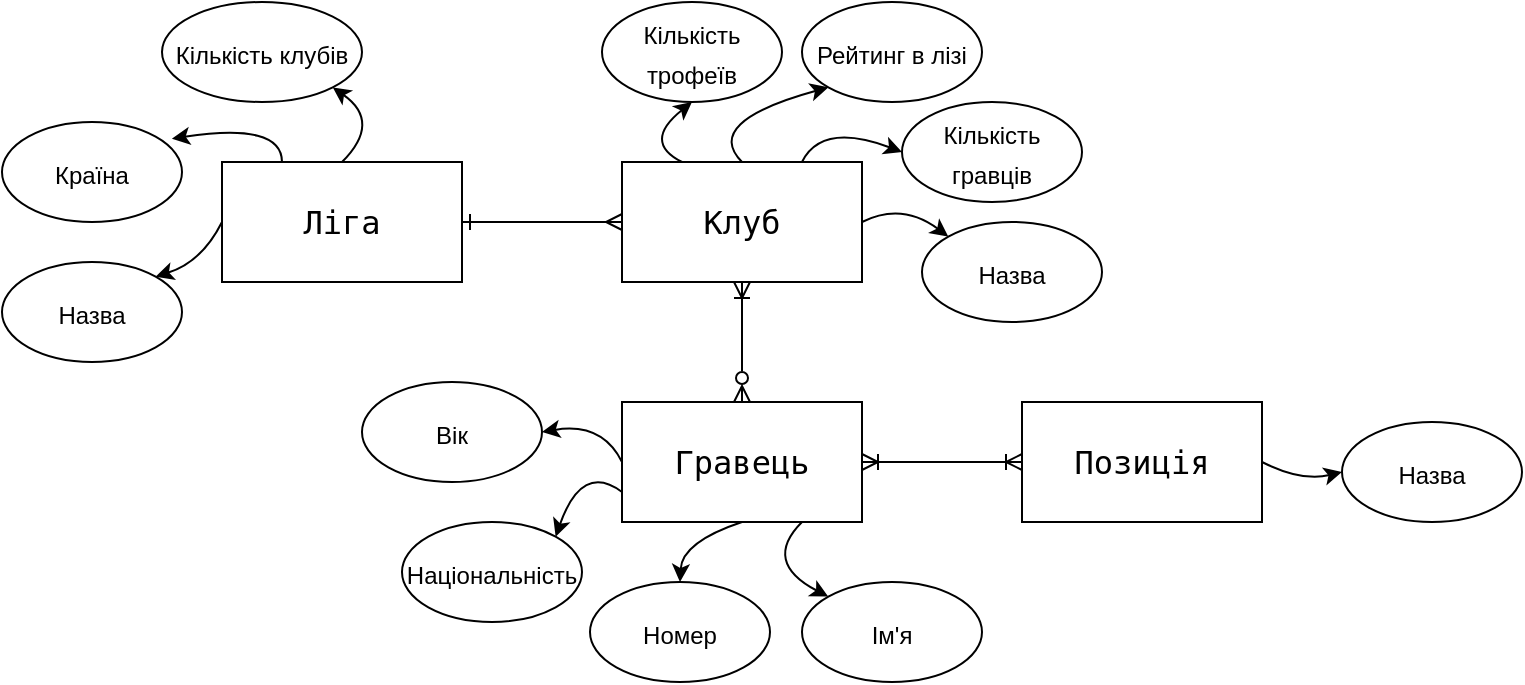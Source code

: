 <mxfile version="20.4.0" type="device"><diagram id="zrd00QhiV5g2cKaFiheF" name="Страница 2"><mxGraphModel dx="834" dy="517" grid="1" gridSize="10" guides="1" tooltips="1" connect="1" arrows="1" fold="1" page="1" pageScale="1" pageWidth="827" pageHeight="1169" math="0" shadow="0"><root><mxCell id="0"/><mxCell id="1" parent="0"/><mxCell id="7dAUFChKys6a4MoUaGTX-20" style="edgeStyle=orthogonalEdgeStyle;rounded=0;orthogonalLoop=1;jettySize=auto;html=1;exitX=1;exitY=0.5;exitDx=0;exitDy=0;entryX=0;entryY=0.5;entryDx=0;entryDy=0;fontSize=12;strokeColor=default;endArrow=ERmany;endFill=0;startArrow=ERone;startFill=0;" parent="1" source="7dAUFChKys6a4MoUaGTX-1" target="7dAUFChKys6a4MoUaGTX-2" edge="1"><mxGeometry relative="1" as="geometry"/></mxCell><mxCell id="7dAUFChKys6a4MoUaGTX-1" value="&lt;pre style=&quot;&quot;&gt;&lt;font style=&quot;font-size: 16px;&quot;&gt;Ліга&lt;/font&gt;&lt;/pre&gt;" style="rounded=0;whiteSpace=wrap;html=1;" parent="1" vertex="1"><mxGeometry x="140" y="130" width="120" height="60" as="geometry"/></mxCell><mxCell id="7dAUFChKys6a4MoUaGTX-21" style="edgeStyle=orthogonalEdgeStyle;rounded=0;orthogonalLoop=1;jettySize=auto;html=1;exitX=0.5;exitY=1;exitDx=0;exitDy=0;entryX=0.5;entryY=0;entryDx=0;entryDy=0;fontSize=12;startArrow=ERoneToMany;startFill=0;endArrow=ERzeroToMany;endFill=0;" parent="1" source="7dAUFChKys6a4MoUaGTX-2" target="7dAUFChKys6a4MoUaGTX-3" edge="1"><mxGeometry relative="1" as="geometry"/></mxCell><mxCell id="7dAUFChKys6a4MoUaGTX-2" value="&lt;pre style=&quot;&quot;&gt;&lt;font style=&quot;font-size: 16px;&quot;&gt;Клуб&lt;/font&gt;&lt;/pre&gt;" style="rounded=0;whiteSpace=wrap;html=1;" parent="1" vertex="1"><mxGeometry x="340" y="130" width="120" height="60" as="geometry"/></mxCell><mxCell id="7dAUFChKys6a4MoUaGTX-22" style="edgeStyle=orthogonalEdgeStyle;rounded=0;orthogonalLoop=1;jettySize=auto;html=1;exitX=1;exitY=0.5;exitDx=0;exitDy=0;entryX=0;entryY=0.5;entryDx=0;entryDy=0;fontSize=12;startArrow=ERoneToMany;startFill=0;endArrow=ERoneToMany;endFill=0;" parent="1" source="7dAUFChKys6a4MoUaGTX-3" target="7dAUFChKys6a4MoUaGTX-4" edge="1"><mxGeometry relative="1" as="geometry"/></mxCell><mxCell id="7dAUFChKys6a4MoUaGTX-3" value="&lt;pre style=&quot;&quot;&gt;&lt;font style=&quot;font-size: 16px;&quot;&gt;Гравець&lt;/font&gt;&lt;/pre&gt;" style="rounded=0;whiteSpace=wrap;html=1;" parent="1" vertex="1"><mxGeometry x="340" y="250" width="120" height="60" as="geometry"/></mxCell><mxCell id="7dAUFChKys6a4MoUaGTX-4" value="&lt;pre style=&quot;&quot;&gt;&lt;font style=&quot;font-size: 16px;&quot;&gt;Позиція&lt;/font&gt;&lt;/pre&gt;" style="rounded=0;whiteSpace=wrap;html=1;" parent="1" vertex="1"><mxGeometry x="540" y="250" width="120" height="60" as="geometry"/></mxCell><mxCell id="7dAUFChKys6a4MoUaGTX-6" value="&lt;font style=&quot;font-size: 12px;&quot;&gt;Рейтинг в лізі&lt;/font&gt;" style="ellipse;whiteSpace=wrap;html=1;fontSize=16;" parent="1" vertex="1"><mxGeometry x="430" y="50" width="90" height="50" as="geometry"/></mxCell><mxCell id="7dAUFChKys6a4MoUaGTX-8" value="&lt;font style=&quot;font-size: 12px;&quot;&gt;Кількість клубів&lt;/font&gt;" style="ellipse;whiteSpace=wrap;html=1;fontSize=16;" parent="1" vertex="1"><mxGeometry x="110" y="50" width="100" height="50" as="geometry"/></mxCell><mxCell id="7dAUFChKys6a4MoUaGTX-9" value="&lt;font style=&quot;font-size: 12px;&quot;&gt;Вік&lt;/font&gt;" style="ellipse;whiteSpace=wrap;html=1;fontSize=16;" parent="1" vertex="1"><mxGeometry x="210" y="240" width="90" height="50" as="geometry"/></mxCell><mxCell id="7dAUFChKys6a4MoUaGTX-10" value="&lt;span style=&quot;font-size: 12px;&quot;&gt;Національність&lt;/span&gt;" style="ellipse;whiteSpace=wrap;html=1;fontSize=16;" parent="1" vertex="1"><mxGeometry x="230" y="310" width="90" height="50" as="geometry"/></mxCell><mxCell id="7dAUFChKys6a4MoUaGTX-11" value="&lt;font style=&quot;font-size: 12px;&quot;&gt;Країна&lt;/font&gt;" style="ellipse;whiteSpace=wrap;html=1;fontSize=16;" parent="1" vertex="1"><mxGeometry x="30" y="110" width="90" height="50" as="geometry"/></mxCell><mxCell id="7dAUFChKys6a4MoUaGTX-14" value="&lt;span style=&quot;font-size: 12px;&quot;&gt;Номер&lt;/span&gt;" style="ellipse;whiteSpace=wrap;html=1;fontSize=16;" parent="1" vertex="1"><mxGeometry x="324" y="340" width="90" height="50" as="geometry"/></mxCell><mxCell id="7dAUFChKys6a4MoUaGTX-18" value="&lt;font style=&quot;font-size: 12px;&quot;&gt;Кількість трофеїв&lt;/font&gt;" style="ellipse;whiteSpace=wrap;html=1;fontSize=16;" parent="1" vertex="1"><mxGeometry x="330" y="50" width="90" height="50" as="geometry"/></mxCell><mxCell id="7dAUFChKys6a4MoUaGTX-23" value="&lt;font style=&quot;font-size: 12px;&quot;&gt;Кількість гравців&lt;/font&gt;" style="ellipse;whiteSpace=wrap;html=1;fontSize=16;" parent="1" vertex="1"><mxGeometry x="480" y="100" width="90" height="50" as="geometry"/></mxCell><mxCell id="7dAUFChKys6a4MoUaGTX-26" value="" style="curved=1;endArrow=classic;html=1;rounded=0;fontSize=12;entryX=1;entryY=0.5;entryDx=0;entryDy=0;exitX=0;exitY=0.5;exitDx=0;exitDy=0;" parent="1" source="7dAUFChKys6a4MoUaGTX-3" target="7dAUFChKys6a4MoUaGTX-9" edge="1"><mxGeometry width="50" height="50" relative="1" as="geometry"><mxPoint x="390" y="320" as="sourcePoint"/><mxPoint x="440" y="270" as="targetPoint"/><Array as="points"><mxPoint x="330" y="260"/></Array></mxGeometry></mxCell><mxCell id="7dAUFChKys6a4MoUaGTX-31" value="" style="curved=1;endArrow=classic;html=1;rounded=0;fontSize=12;exitX=0;exitY=0.75;exitDx=0;exitDy=0;entryX=1;entryY=0;entryDx=0;entryDy=0;" parent="1" source="7dAUFChKys6a4MoUaGTX-3" target="7dAUFChKys6a4MoUaGTX-10" edge="1"><mxGeometry width="50" height="50" relative="1" as="geometry"><mxPoint x="500" y="435" as="sourcePoint"/><mxPoint x="190" y="420" as="targetPoint"/><Array as="points"><mxPoint x="320" y="280"/></Array></mxGeometry></mxCell><mxCell id="7dAUFChKys6a4MoUaGTX-32" value="" style="curved=1;endArrow=classic;html=1;rounded=0;fontSize=12;exitX=0.5;exitY=1;exitDx=0;exitDy=0;entryX=0.5;entryY=0;entryDx=0;entryDy=0;" parent="1" source="7dAUFChKys6a4MoUaGTX-3" target="7dAUFChKys6a4MoUaGTX-14" edge="1"><mxGeometry width="50" height="50" relative="1" as="geometry"><mxPoint x="350" y="305" as="sourcePoint"/><mxPoint x="306.82" y="307.322" as="targetPoint"/><Array as="points"><mxPoint x="370" y="320"/></Array></mxGeometry></mxCell><mxCell id="7dAUFChKys6a4MoUaGTX-34" value="" style="curved=1;endArrow=classic;html=1;rounded=0;fontSize=12;entryX=1;entryY=1;entryDx=0;entryDy=0;exitX=0.5;exitY=0;exitDx=0;exitDy=0;" parent="1" source="7dAUFChKys6a4MoUaGTX-1" target="7dAUFChKys6a4MoUaGTX-8" edge="1"><mxGeometry width="50" height="50" relative="1" as="geometry"><mxPoint x="350" y="290" as="sourcePoint"/><mxPoint x="320" y="265" as="targetPoint"/><Array as="points"><mxPoint x="220" y="110"/></Array></mxGeometry></mxCell><mxCell id="7dAUFChKys6a4MoUaGTX-35" value="" style="curved=1;endArrow=classic;html=1;rounded=0;fontSize=12;entryX=0.944;entryY=0.167;entryDx=0;entryDy=0;exitX=0.25;exitY=0;exitDx=0;exitDy=0;entryPerimeter=0;" parent="1" source="7dAUFChKys6a4MoUaGTX-1" target="7dAUFChKys6a4MoUaGTX-11" edge="1"><mxGeometry width="50" height="50" relative="1" as="geometry"><mxPoint x="210" y="140" as="sourcePoint"/><mxPoint x="205.355" y="102.678" as="targetPoint"/><Array as="points"><mxPoint x="170" y="110"/></Array></mxGeometry></mxCell><mxCell id="7dAUFChKys6a4MoUaGTX-36" value="" style="curved=1;endArrow=classic;html=1;rounded=0;fontSize=12;entryX=0.5;entryY=1;entryDx=0;entryDy=0;exitX=0.25;exitY=0;exitDx=0;exitDy=0;" parent="1" source="7dAUFChKys6a4MoUaGTX-2" target="7dAUFChKys6a4MoUaGTX-18" edge="1"><mxGeometry width="50" height="50" relative="1" as="geometry"><mxPoint x="210" y="140" as="sourcePoint"/><mxPoint x="205.355" y="102.678" as="targetPoint"/><Array as="points"><mxPoint x="350" y="120"/></Array></mxGeometry></mxCell><mxCell id="7dAUFChKys6a4MoUaGTX-37" value="" style="curved=1;endArrow=classic;html=1;rounded=0;fontSize=12;entryX=0;entryY=1;entryDx=0;entryDy=0;exitX=0.5;exitY=0;exitDx=0;exitDy=0;" parent="1" source="7dAUFChKys6a4MoUaGTX-2" target="7dAUFChKys6a4MoUaGTX-6" edge="1"><mxGeometry width="50" height="50" relative="1" as="geometry"><mxPoint x="380" y="140" as="sourcePoint"/><mxPoint x="385" y="110" as="targetPoint"/><Array as="points"><mxPoint x="380" y="110"/></Array></mxGeometry></mxCell><mxCell id="7dAUFChKys6a4MoUaGTX-38" value="" style="curved=1;endArrow=classic;html=1;rounded=0;fontSize=12;entryX=0;entryY=0.5;entryDx=0;entryDy=0;exitX=0.75;exitY=0;exitDx=0;exitDy=0;" parent="1" source="7dAUFChKys6a4MoUaGTX-2" target="7dAUFChKys6a4MoUaGTX-23" edge="1"><mxGeometry width="50" height="50" relative="1" as="geometry"><mxPoint x="410" y="140" as="sourcePoint"/><mxPoint x="453.18" y="102.678" as="targetPoint"/><Array as="points"><mxPoint x="440" y="110"/></Array></mxGeometry></mxCell><mxCell id="bkBtgybDXoHplM8-Cgsb-3" value="&lt;span style=&quot;font-size: 12px;&quot;&gt;Назва&lt;/span&gt;" style="ellipse;whiteSpace=wrap;html=1;fontSize=16;" parent="1" vertex="1"><mxGeometry x="700" y="260" width="90" height="50" as="geometry"/></mxCell><mxCell id="bkBtgybDXoHplM8-Cgsb-10" value="" style="curved=1;endArrow=classic;html=1;rounded=0;exitX=1;exitY=0.5;exitDx=0;exitDy=0;entryX=0;entryY=0.5;entryDx=0;entryDy=0;" parent="1" source="7dAUFChKys6a4MoUaGTX-4" target="bkBtgybDXoHplM8-Cgsb-3" edge="1"><mxGeometry width="50" height="50" relative="1" as="geometry"><mxPoint x="610" y="320" as="sourcePoint"/><mxPoint x="645" y="350" as="targetPoint"/><Array as="points"><mxPoint x="680" y="290"/></Array></mxGeometry></mxCell><mxCell id="NfpAifQyl24fEyORyCbO-1" value="&lt;span style=&quot;font-size: 12px;&quot;&gt;Ім'я&lt;/span&gt;" style="ellipse;whiteSpace=wrap;html=1;fontSize=16;" parent="1" vertex="1"><mxGeometry x="430" y="340" width="90" height="50" as="geometry"/></mxCell><mxCell id="NfpAifQyl24fEyORyCbO-2" value="&lt;span style=&quot;font-size: 12px;&quot;&gt;Назва&lt;/span&gt;" style="ellipse;whiteSpace=wrap;html=1;fontSize=16;" parent="1" vertex="1"><mxGeometry x="490" y="160" width="90" height="50" as="geometry"/></mxCell><mxCell id="NfpAifQyl24fEyORyCbO-3" value="&lt;span style=&quot;font-size: 12px;&quot;&gt;Назва&lt;/span&gt;" style="ellipse;whiteSpace=wrap;html=1;fontSize=16;" parent="1" vertex="1"><mxGeometry x="30" y="180" width="90" height="50" as="geometry"/></mxCell><mxCell id="NfpAifQyl24fEyORyCbO-4" value="" style="curved=1;endArrow=classic;html=1;rounded=0;fontSize=12;entryX=1;entryY=0;entryDx=0;entryDy=0;exitX=0;exitY=0.5;exitDx=0;exitDy=0;" parent="1" source="7dAUFChKys6a4MoUaGTX-1" target="NfpAifQyl24fEyORyCbO-3" edge="1"><mxGeometry width="50" height="50" relative="1" as="geometry"><mxPoint x="160" y="220" as="sourcePoint"/><mxPoint x="124.96" y="128.35" as="targetPoint"/><Array as="points"><mxPoint x="130" y="180"/></Array></mxGeometry></mxCell><mxCell id="NfpAifQyl24fEyORyCbO-5" value="" style="curved=1;endArrow=classic;html=1;rounded=0;fontSize=12;entryX=0;entryY=0;entryDx=0;entryDy=0;exitX=1;exitY=0.5;exitDx=0;exitDy=0;" parent="1" source="7dAUFChKys6a4MoUaGTX-2" target="NfpAifQyl24fEyORyCbO-2" edge="1"><mxGeometry width="50" height="50" relative="1" as="geometry"><mxPoint x="440" y="140" as="sourcePoint"/><mxPoint x="490" y="135" as="targetPoint"/><Array as="points"><mxPoint x="480" y="150"/></Array></mxGeometry></mxCell><mxCell id="NfpAifQyl24fEyORyCbO-6" value="" style="curved=1;endArrow=classic;html=1;rounded=0;fontSize=12;exitX=0.75;exitY=1;exitDx=0;exitDy=0;entryX=0;entryY=0;entryDx=0;entryDy=0;" parent="1" source="7dAUFChKys6a4MoUaGTX-3" target="NfpAifQyl24fEyORyCbO-1" edge="1"><mxGeometry width="50" height="50" relative="1" as="geometry"><mxPoint x="410" y="320" as="sourcePoint"/><mxPoint x="379" y="350" as="targetPoint"/><Array as="points"><mxPoint x="410" y="330"/></Array></mxGeometry></mxCell></root></mxGraphModel></diagram></mxfile>